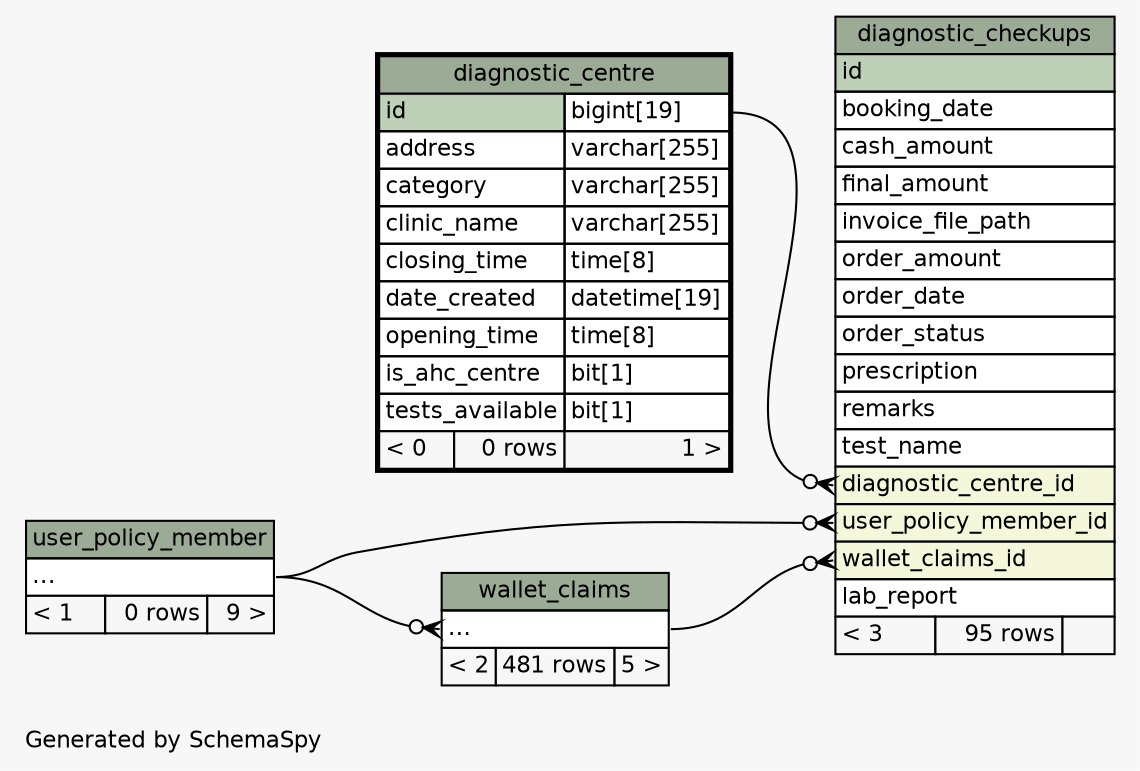 // dot 6.0.1 on Linux 5.19.13-zen1-1-zen
// SchemaSpy rev 590
digraph "twoDegreesRelationshipsDiagram" {
  graph [
    rankdir="RL"
    bgcolor="#f7f7f7"
    label="\nGenerated by SchemaSpy"
    labeljust="l"
    nodesep="0.18"
    ranksep="0.46"
    fontname="Helvetica"
    fontsize="11"
  ];
  node [
    fontname="Helvetica"
    fontsize="11"
    shape="plaintext"
  ];
  edge [
    arrowsize="0.8"
  ];
  "diagnostic_checkups":"diagnostic_centre_id":w -> "diagnostic_centre":"id.type":e [arrowhead=none dir=back arrowtail=crowodot];
  "diagnostic_checkups":"user_policy_member_id":w -> "user_policy_member":"elipses":e [arrowhead=none dir=back arrowtail=crowodot];
  "diagnostic_checkups":"wallet_claims_id":w -> "wallet_claims":"elipses":e [arrowhead=none dir=back arrowtail=crowodot];
  "wallet_claims":"elipses":w -> "user_policy_member":"elipses":e [arrowhead=none dir=back arrowtail=crowodot];
  "diagnostic_centre" [
    label=<
    <TABLE BORDER="2" CELLBORDER="1" CELLSPACING="0" BGCOLOR="#ffffff">
      <TR><TD COLSPAN="3" BGCOLOR="#9bab96" ALIGN="CENTER">diagnostic_centre</TD></TR>
      <TR><TD PORT="id" COLSPAN="2" BGCOLOR="#bed1b8" ALIGN="LEFT">id</TD><TD PORT="id.type" ALIGN="LEFT">bigint[19]</TD></TR>
      <TR><TD PORT="address" COLSPAN="2" ALIGN="LEFT">address</TD><TD PORT="address.type" ALIGN="LEFT">varchar[255]</TD></TR>
      <TR><TD PORT="category" COLSPAN="2" ALIGN="LEFT">category</TD><TD PORT="category.type" ALIGN="LEFT">varchar[255]</TD></TR>
      <TR><TD PORT="clinic_name" COLSPAN="2" ALIGN="LEFT">clinic_name</TD><TD PORT="clinic_name.type" ALIGN="LEFT">varchar[255]</TD></TR>
      <TR><TD PORT="closing_time" COLSPAN="2" ALIGN="LEFT">closing_time</TD><TD PORT="closing_time.type" ALIGN="LEFT">time[8]</TD></TR>
      <TR><TD PORT="date_created" COLSPAN="2" ALIGN="LEFT">date_created</TD><TD PORT="date_created.type" ALIGN="LEFT">datetime[19]</TD></TR>
      <TR><TD PORT="opening_time" COLSPAN="2" ALIGN="LEFT">opening_time</TD><TD PORT="opening_time.type" ALIGN="LEFT">time[8]</TD></TR>
      <TR><TD PORT="is_ahc_centre" COLSPAN="2" ALIGN="LEFT">is_ahc_centre</TD><TD PORT="is_ahc_centre.type" ALIGN="LEFT">bit[1]</TD></TR>
      <TR><TD PORT="tests_available" COLSPAN="2" ALIGN="LEFT">tests_available</TD><TD PORT="tests_available.type" ALIGN="LEFT">bit[1]</TD></TR>
      <TR><TD ALIGN="LEFT" BGCOLOR="#f7f7f7">&lt; 0</TD><TD ALIGN="RIGHT" BGCOLOR="#f7f7f7">0 rows</TD><TD ALIGN="RIGHT" BGCOLOR="#f7f7f7">1 &gt;</TD></TR>
    </TABLE>>
    URL="diagnostic_centre.html"
    tooltip="diagnostic_centre"
  ];
  "diagnostic_checkups" [
    label=<
    <TABLE BORDER="0" CELLBORDER="1" CELLSPACING="0" BGCOLOR="#ffffff">
      <TR><TD COLSPAN="3" BGCOLOR="#9bab96" ALIGN="CENTER">diagnostic_checkups</TD></TR>
      <TR><TD PORT="id" COLSPAN="3" BGCOLOR="#bed1b8" ALIGN="LEFT">id</TD></TR>
      <TR><TD PORT="booking_date" COLSPAN="3" ALIGN="LEFT">booking_date</TD></TR>
      <TR><TD PORT="cash_amount" COLSPAN="3" ALIGN="LEFT">cash_amount</TD></TR>
      <TR><TD PORT="final_amount" COLSPAN="3" ALIGN="LEFT">final_amount</TD></TR>
      <TR><TD PORT="invoice_file_path" COLSPAN="3" ALIGN="LEFT">invoice_file_path</TD></TR>
      <TR><TD PORT="order_amount" COLSPAN="3" ALIGN="LEFT">order_amount</TD></TR>
      <TR><TD PORT="order_date" COLSPAN="3" ALIGN="LEFT">order_date</TD></TR>
      <TR><TD PORT="order_status" COLSPAN="3" ALIGN="LEFT">order_status</TD></TR>
      <TR><TD PORT="prescription" COLSPAN="3" ALIGN="LEFT">prescription</TD></TR>
      <TR><TD PORT="remarks" COLSPAN="3" ALIGN="LEFT">remarks</TD></TR>
      <TR><TD PORT="test_name" COLSPAN="3" ALIGN="LEFT">test_name</TD></TR>
      <TR><TD PORT="diagnostic_centre_id" COLSPAN="3" BGCOLOR="#f4f7da" ALIGN="LEFT">diagnostic_centre_id</TD></TR>
      <TR><TD PORT="user_policy_member_id" COLSPAN="3" BGCOLOR="#f4f7da" ALIGN="LEFT">user_policy_member_id</TD></TR>
      <TR><TD PORT="wallet_claims_id" COLSPAN="3" BGCOLOR="#f4f7da" ALIGN="LEFT">wallet_claims_id</TD></TR>
      <TR><TD PORT="lab_report" COLSPAN="3" ALIGN="LEFT">lab_report</TD></TR>
      <TR><TD ALIGN="LEFT" BGCOLOR="#f7f7f7">&lt; 3</TD><TD ALIGN="RIGHT" BGCOLOR="#f7f7f7">95 rows</TD><TD ALIGN="RIGHT" BGCOLOR="#f7f7f7">  </TD></TR>
    </TABLE>>
    URL="diagnostic_checkups.html"
    tooltip="diagnostic_checkups"
  ];
  "user_policy_member" [
    label=<
    <TABLE BORDER="0" CELLBORDER="1" CELLSPACING="0" BGCOLOR="#ffffff">
      <TR><TD COLSPAN="3" BGCOLOR="#9bab96" ALIGN="CENTER">user_policy_member</TD></TR>
      <TR><TD PORT="elipses" COLSPAN="3" ALIGN="LEFT">...</TD></TR>
      <TR><TD ALIGN="LEFT" BGCOLOR="#f7f7f7">&lt; 1</TD><TD ALIGN="RIGHT" BGCOLOR="#f7f7f7">0 rows</TD><TD ALIGN="RIGHT" BGCOLOR="#f7f7f7">9 &gt;</TD></TR>
    </TABLE>>
    URL="user_policy_member.html"
    tooltip="user_policy_member"
  ];
  "wallet_claims" [
    label=<
    <TABLE BORDER="0" CELLBORDER="1" CELLSPACING="0" BGCOLOR="#ffffff">
      <TR><TD COLSPAN="3" BGCOLOR="#9bab96" ALIGN="CENTER">wallet_claims</TD></TR>
      <TR><TD PORT="elipses" COLSPAN="3" ALIGN="LEFT">...</TD></TR>
      <TR><TD ALIGN="LEFT" BGCOLOR="#f7f7f7">&lt; 2</TD><TD ALIGN="RIGHT" BGCOLOR="#f7f7f7">481 rows</TD><TD ALIGN="RIGHT" BGCOLOR="#f7f7f7">5 &gt;</TD></TR>
    </TABLE>>
    URL="wallet_claims.html"
    tooltip="wallet_claims"
  ];
}
